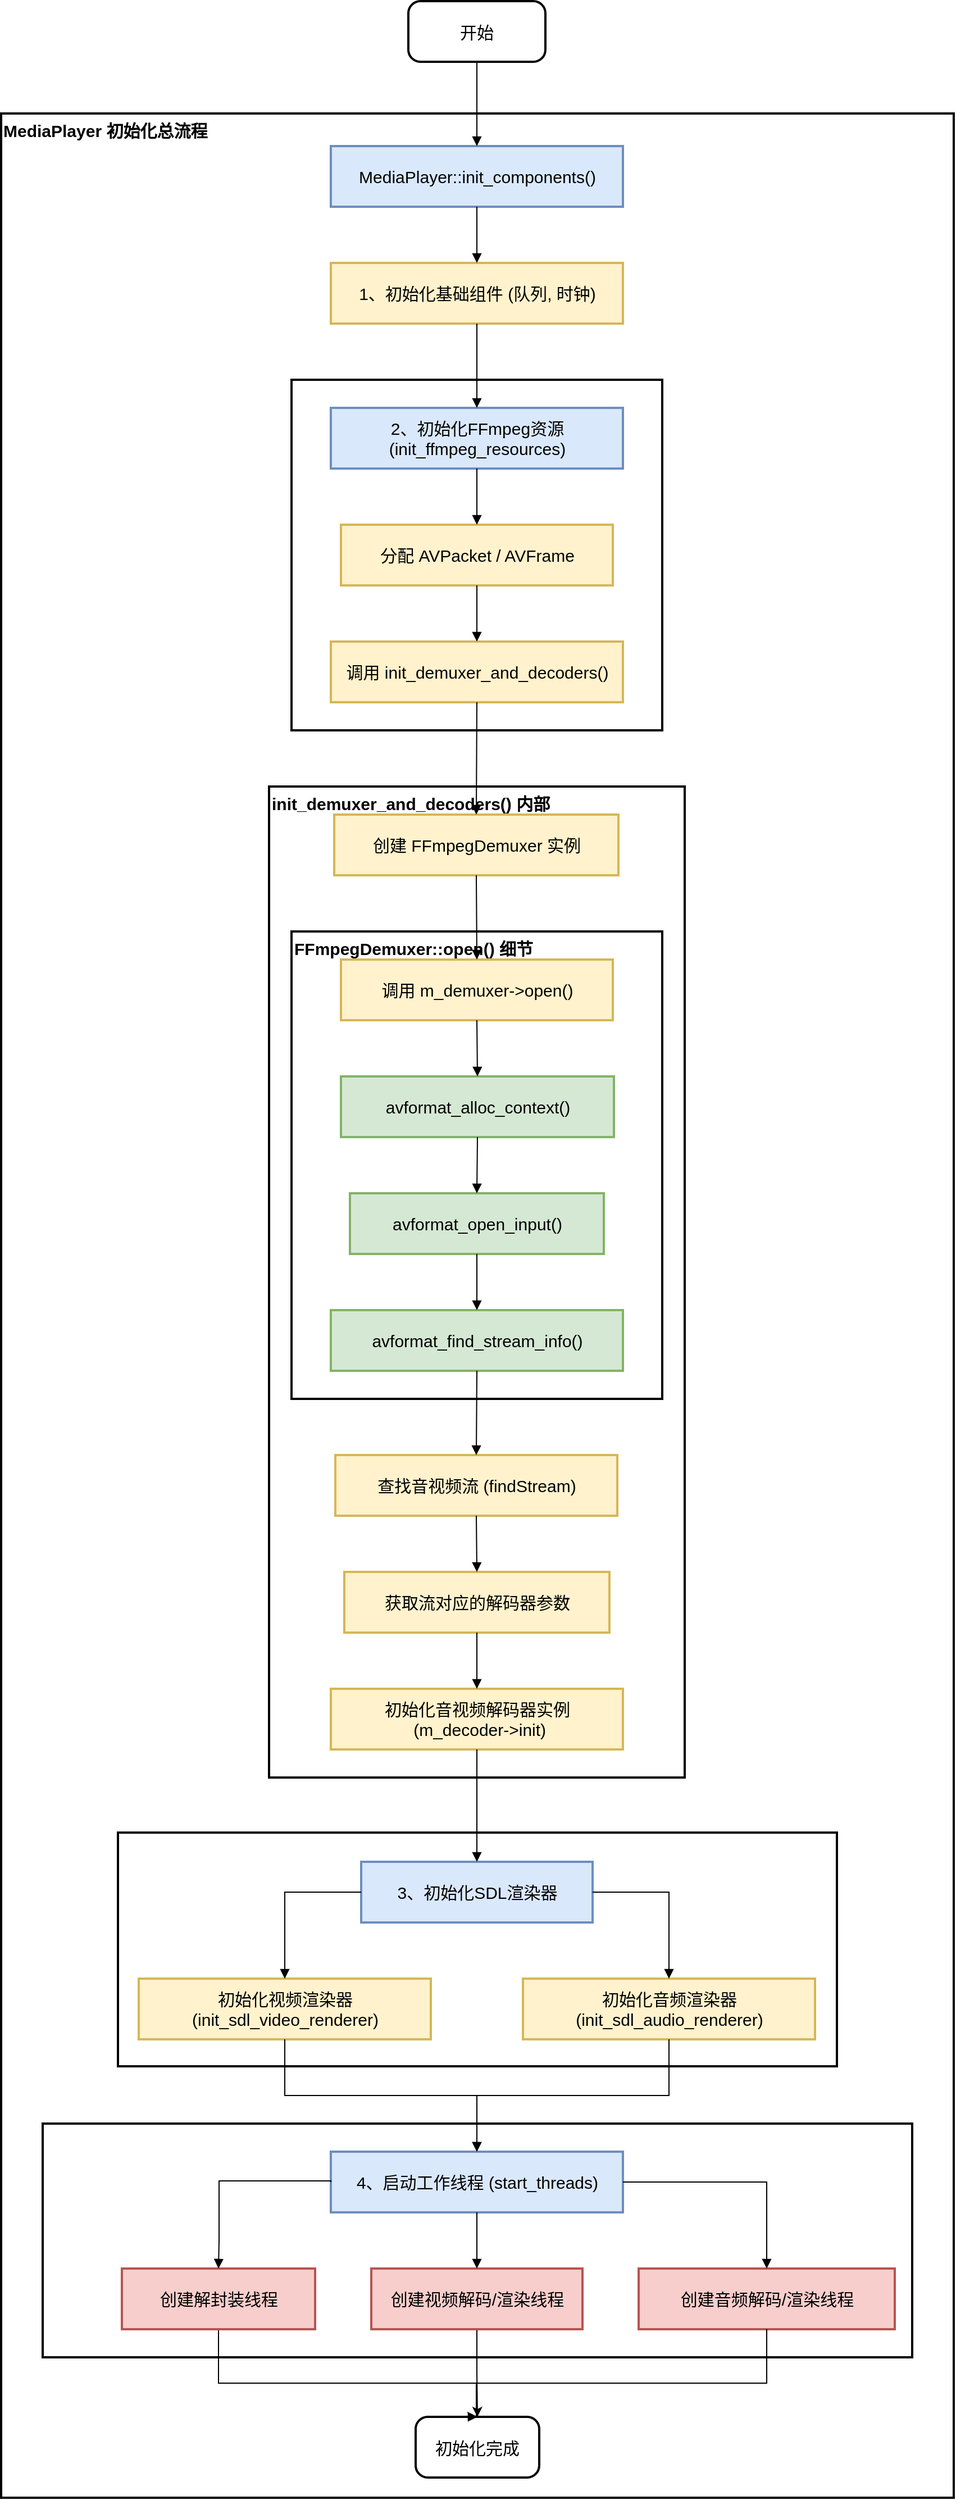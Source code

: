 <mxfile version="27.0.9">
  <diagram name="第 1 页" id="1Yl_RgYEbclC4mf_u3So">
    <mxGraphModel dx="-671" dy="597" grid="1" gridSize="10" guides="1" tooltips="1" connect="1" arrows="1" fold="1" page="1" pageScale="1" pageWidth="827" pageHeight="1169" math="0" shadow="0">
      <root>
        <mxCell id="0" />
        <mxCell id="1" parent="0" />
        <mxCell id="iAqI1snlVB3uqglqqR-K-1" value="MediaPlayer 初始化总流程" style="whiteSpace=wrap;strokeWidth=2;align=left;verticalAlign=top;fontStyle=1;fontSize=15;" parent="1" vertex="1">
          <mxGeometry x="1810" y="120" width="848" height="2122" as="geometry" />
        </mxCell>
        <mxCell id="iAqI1snlVB3uqglqqR-K-2" value="" style="whiteSpace=wrap;strokeWidth=2;align=left;verticalAlign=top;fontStyle=1;fontSize=15;" parent="1" vertex="1">
          <mxGeometry x="1847" y="1909" width="774" height="208" as="geometry" />
        </mxCell>
        <mxCell id="iAqI1snlVB3uqglqqR-K-3" value="" style="whiteSpace=wrap;strokeWidth=2;align=left;verticalAlign=top;fontStyle=1;fontSize=15;" parent="1" vertex="1">
          <mxGeometry x="1914" y="1650" width="640" height="208" as="geometry" />
        </mxCell>
        <mxCell id="iAqI1snlVB3uqglqqR-K-4" value="init_demuxer_and_decoders() 内部" style="whiteSpace=wrap;strokeWidth=2;align=left;verticalAlign=top;fontStyle=1;fontSize=15;" parent="1" vertex="1">
          <mxGeometry x="2048.5" y="719" width="370" height="882" as="geometry" />
        </mxCell>
        <mxCell id="iAqI1snlVB3uqglqqR-K-5" value="FFmpegDemuxer::open() 细节" style="whiteSpace=wrap;strokeWidth=2;align=left;verticalAlign=top;fontStyle=1;fontSize=15;" parent="1" vertex="1">
          <mxGeometry x="2068.5" y="848" width="330" height="416" as="geometry" />
        </mxCell>
        <mxCell id="iAqI1snlVB3uqglqqR-K-6" value="" style="whiteSpace=wrap;strokeWidth=2;align=left;verticalAlign=top;fontStyle=1;fontSize=15;" parent="1" vertex="1">
          <mxGeometry x="2068.5" y="357" width="330" height="312" as="geometry" />
        </mxCell>
        <mxCell id="iAqI1snlVB3uqglqqR-K-7" value="开始" style="rounded=1;arcSize=20;strokeWidth=2;fontSize=15;" parent="1" vertex="1">
          <mxGeometry x="2172.5" y="20" width="122" height="54" as="geometry" />
        </mxCell>
        <mxCell id="iAqI1snlVB3uqglqqR-K-8" value="MediaPlayer::init_components()" style="whiteSpace=wrap;strokeWidth=2;fontSize=15;fillColor=#dae8fc;strokeColor=#6c8ebf;" parent="1" vertex="1">
          <mxGeometry x="2103.5" y="149" width="260" height="54" as="geometry" />
        </mxCell>
        <mxCell id="iAqI1snlVB3uqglqqR-K-9" value="1、初始化基础组件 (队列, 时钟)" style="whiteSpace=wrap;strokeWidth=2;fontSize=15;fillColor=#fff2cc;strokeColor=#d6b656;" parent="1" vertex="1">
          <mxGeometry x="2103.5" y="253" width="260" height="54" as="geometry" />
        </mxCell>
        <mxCell id="iAqI1snlVB3uqglqqR-K-10" value="2、初始化FFmpeg资源 &#xa;(init_ffmpeg_resources)" style="whiteSpace=wrap;strokeWidth=2;fontSize=15;fillColor=#dae8fc;strokeColor=#6c8ebf;" parent="1" vertex="1">
          <mxGeometry x="2103.5" y="382" width="260" height="54" as="geometry" />
        </mxCell>
        <mxCell id="iAqI1snlVB3uqglqqR-K-11" value="分配 AVPacket / AVFrame" style="whiteSpace=wrap;strokeWidth=2;fontSize=15;fillColor=#fff2cc;strokeColor=#d6b656;" parent="1" vertex="1">
          <mxGeometry x="2112.5" y="486" width="242" height="54" as="geometry" />
        </mxCell>
        <mxCell id="iAqI1snlVB3uqglqqR-K-12" value="调用 init_demuxer_and_decoders()" style="whiteSpace=wrap;strokeWidth=2;fontSize=15;fillColor=#fff2cc;strokeColor=#d6b656;" parent="1" vertex="1">
          <mxGeometry x="2103.5" y="590" width="260" height="54" as="geometry" />
        </mxCell>
        <mxCell id="iAqI1snlVB3uqglqqR-K-13" value="创建 FFmpegDemuxer 实例" style="whiteSpace=wrap;strokeWidth=2;fontSize=15;fillColor=#fff2cc;strokeColor=#d6b656;" parent="1" vertex="1">
          <mxGeometry x="2106.5" y="744" width="253" height="54" as="geometry" />
        </mxCell>
        <mxCell id="iAqI1snlVB3uqglqqR-K-14" value="调用 m_demuxer-&gt;open()" style="whiteSpace=wrap;strokeWidth=2;fontSize=15;fillColor=#fff2cc;strokeColor=#d6b656;" parent="1" vertex="1">
          <mxGeometry x="2112.5" y="873" width="242" height="54" as="geometry" />
        </mxCell>
        <mxCell id="iAqI1snlVB3uqglqqR-K-15" value="avformat_alloc_context()" style="whiteSpace=wrap;strokeWidth=2;fontSize=15;fillColor=#d5e8d4;strokeColor=#82b366;" parent="1" vertex="1">
          <mxGeometry x="2112.5" y="977" width="243" height="54" as="geometry" />
        </mxCell>
        <mxCell id="iAqI1snlVB3uqglqqR-K-16" value="avformat_open_input()" style="whiteSpace=wrap;strokeWidth=2;fontSize=15;fillColor=#d5e8d4;strokeColor=#82b366;" parent="1" vertex="1">
          <mxGeometry x="2120.5" y="1081" width="226" height="54" as="geometry" />
        </mxCell>
        <mxCell id="iAqI1snlVB3uqglqqR-K-17" value="avformat_find_stream_info()" style="whiteSpace=wrap;strokeWidth=2;fontSize=15;fillColor=#d5e8d4;strokeColor=#82b366;" parent="1" vertex="1">
          <mxGeometry x="2103.5" y="1185" width="260" height="54" as="geometry" />
        </mxCell>
        <mxCell id="iAqI1snlVB3uqglqqR-K-18" value="查找音视频流 (findStream)" style="whiteSpace=wrap;strokeWidth=2;fontSize=15;fillColor=#fff2cc;strokeColor=#d6b656;" parent="1" vertex="1">
          <mxGeometry x="2107.5" y="1314" width="251" height="54" as="geometry" />
        </mxCell>
        <mxCell id="iAqI1snlVB3uqglqqR-K-19" value="获取流对应的解码器参数" style="whiteSpace=wrap;strokeWidth=2;fontSize=15;fillColor=#fff2cc;strokeColor=#d6b656;" parent="1" vertex="1">
          <mxGeometry x="2115.5" y="1418" width="236" height="54" as="geometry" />
        </mxCell>
        <mxCell id="iAqI1snlVB3uqglqqR-K-20" value="初始化音视频解码器实例&#xa; (m_decoder-&gt;init)" style="whiteSpace=wrap;strokeWidth=2;fontSize=15;fillColor=#fff2cc;strokeColor=#d6b656;" parent="1" vertex="1">
          <mxGeometry x="2103.5" y="1522" width="260" height="54" as="geometry" />
        </mxCell>
        <mxCell id="iAqI1snlVB3uqglqqR-K-21" value="3、初始化SDL渲染器" style="whiteSpace=wrap;strokeWidth=2;fontSize=15;fillColor=#dae8fc;strokeColor=#6c8ebf;" parent="1" vertex="1">
          <mxGeometry x="2130.5" y="1676" width="206" height="54" as="geometry" />
        </mxCell>
        <mxCell id="iAqI1snlVB3uqglqqR-K-22" value="初始化视频渲染器 (init_sdl_video_renderer)" style="whiteSpace=wrap;strokeWidth=2;fontSize=15;fillColor=#fff2cc;strokeColor=#d6b656;" parent="1" vertex="1">
          <mxGeometry x="1932.5" y="1780" width="260" height="54" as="geometry" />
        </mxCell>
        <mxCell id="iAqI1snlVB3uqglqqR-K-23" value="初始化音频渲染器 (init_sdl_audio_renderer)" style="whiteSpace=wrap;strokeWidth=2;fontSize=15;fillColor=#fff2cc;strokeColor=#d6b656;" parent="1" vertex="1">
          <mxGeometry x="2274.5" y="1780" width="260" height="54" as="geometry" />
        </mxCell>
        <mxCell id="iAqI1snlVB3uqglqqR-K-24" value="4、启动工作线程 (start_threads)" style="whiteSpace=wrap;strokeWidth=2;fontSize=15;fillColor=#dae8fc;strokeColor=#6c8ebf;" parent="1" vertex="1">
          <mxGeometry x="2103.5" y="1934" width="260" height="54" as="geometry" />
        </mxCell>
        <mxCell id="5L7LW18AL9VhO3CFZRaL-2" style="edgeStyle=orthogonalEdgeStyle;rounded=0;orthogonalLoop=1;jettySize=auto;html=1;entryX=0.5;entryY=0;entryDx=0;entryDy=0;" edge="1" parent="1" source="iAqI1snlVB3uqglqqR-K-25" target="iAqI1snlVB3uqglqqR-K-28">
          <mxGeometry relative="1" as="geometry">
            <Array as="points">
              <mxPoint x="2003" y="2140" />
              <mxPoint x="2233" y="2140" />
            </Array>
          </mxGeometry>
        </mxCell>
        <mxCell id="iAqI1snlVB3uqglqqR-K-25" value="创建解封装线程" style="whiteSpace=wrap;strokeWidth=2;fontSize=15;fillColor=#f8cecc;strokeColor=#b85450;" parent="1" vertex="1">
          <mxGeometry x="1917.5" y="2038" width="172" height="54" as="geometry" />
        </mxCell>
        <mxCell id="5L7LW18AL9VhO3CFZRaL-1" style="edgeStyle=orthogonalEdgeStyle;rounded=0;orthogonalLoop=1;jettySize=auto;html=1;" edge="1" parent="1" source="iAqI1snlVB3uqglqqR-K-26" target="iAqI1snlVB3uqglqqR-K-28">
          <mxGeometry relative="1" as="geometry" />
        </mxCell>
        <mxCell id="iAqI1snlVB3uqglqqR-K-26" value="创建视频解码/渲染线程" style="whiteSpace=wrap;strokeWidth=2;fontSize=15;fillColor=#f8cecc;strokeColor=#b85450;" parent="1" vertex="1">
          <mxGeometry x="2139.5" y="2038" width="188" height="54" as="geometry" />
        </mxCell>
        <mxCell id="iAqI1snlVB3uqglqqR-K-27" value="创建音频解码/渲染线程" style="whiteSpace=wrap;strokeWidth=2;fontSize=15;fillColor=#f8cecc;strokeColor=#b85450;" parent="1" vertex="1">
          <mxGeometry x="2377.5" y="2038" width="228" height="54" as="geometry" />
        </mxCell>
        <mxCell id="iAqI1snlVB3uqglqqR-K-28" value="初始化完成" style="rounded=1;arcSize=20;strokeWidth=2;fontSize=15;" parent="1" vertex="1">
          <mxGeometry x="2179" y="2170" width="110" height="54" as="geometry" />
        </mxCell>
        <mxCell id="iAqI1snlVB3uqglqqR-K-29" value="" style="curved=1;startArrow=none;endArrow=block;exitX=0.5;exitY=1;entryX=0.5;entryY=0;rounded=0;" parent="1" source="iAqI1snlVB3uqglqqR-K-7" target="iAqI1snlVB3uqglqqR-K-8" edge="1">
          <mxGeometry relative="1" as="geometry">
            <Array as="points" />
          </mxGeometry>
        </mxCell>
        <mxCell id="iAqI1snlVB3uqglqqR-K-30" value="" style="curved=1;startArrow=none;endArrow=block;exitX=0.5;exitY=1;entryX=0.5;entryY=0;rounded=0;" parent="1" source="iAqI1snlVB3uqglqqR-K-8" target="iAqI1snlVB3uqglqqR-K-9" edge="1">
          <mxGeometry relative="1" as="geometry">
            <Array as="points" />
          </mxGeometry>
        </mxCell>
        <mxCell id="iAqI1snlVB3uqglqqR-K-31" value="" style="curved=1;startArrow=none;endArrow=block;exitX=0.5;exitY=1;entryX=0.5;entryY=0;rounded=0;" parent="1" source="iAqI1snlVB3uqglqqR-K-9" target="iAqI1snlVB3uqglqqR-K-10" edge="1">
          <mxGeometry relative="1" as="geometry">
            <Array as="points" />
          </mxGeometry>
        </mxCell>
        <mxCell id="iAqI1snlVB3uqglqqR-K-32" value="" style="curved=1;startArrow=none;endArrow=block;exitX=0.5;exitY=1;entryX=0.5;entryY=0;rounded=0;" parent="1" source="iAqI1snlVB3uqglqqR-K-10" target="iAqI1snlVB3uqglqqR-K-11" edge="1">
          <mxGeometry relative="1" as="geometry">
            <Array as="points" />
          </mxGeometry>
        </mxCell>
        <mxCell id="iAqI1snlVB3uqglqqR-K-33" value="" style="curved=1;startArrow=none;endArrow=block;exitX=0.5;exitY=1;entryX=0.5;entryY=0;rounded=0;" parent="1" source="iAqI1snlVB3uqglqqR-K-11" target="iAqI1snlVB3uqglqqR-K-12" edge="1">
          <mxGeometry relative="1" as="geometry">
            <Array as="points" />
          </mxGeometry>
        </mxCell>
        <mxCell id="iAqI1snlVB3uqglqqR-K-34" value="" style="curved=1;startArrow=none;endArrow=block;exitX=0.5;exitY=1;entryX=0.5;entryY=0;rounded=0;" parent="1" source="iAqI1snlVB3uqglqqR-K-12" target="iAqI1snlVB3uqglqqR-K-13" edge="1">
          <mxGeometry relative="1" as="geometry">
            <Array as="points" />
          </mxGeometry>
        </mxCell>
        <mxCell id="iAqI1snlVB3uqglqqR-K-35" value="" style="curved=1;startArrow=none;endArrow=block;exitX=0.5;exitY=1;entryX=0.5;entryY=0;rounded=0;" parent="1" source="iAqI1snlVB3uqglqqR-K-13" target="iAqI1snlVB3uqglqqR-K-14" edge="1">
          <mxGeometry relative="1" as="geometry">
            <Array as="points" />
          </mxGeometry>
        </mxCell>
        <mxCell id="iAqI1snlVB3uqglqqR-K-36" value="" style="curved=1;startArrow=none;endArrow=block;exitX=0.5;exitY=1;entryX=0.5;entryY=0;rounded=0;" parent="1" source="iAqI1snlVB3uqglqqR-K-14" target="iAqI1snlVB3uqglqqR-K-15" edge="1">
          <mxGeometry relative="1" as="geometry">
            <Array as="points" />
          </mxGeometry>
        </mxCell>
        <mxCell id="iAqI1snlVB3uqglqqR-K-37" value="" style="curved=1;startArrow=none;endArrow=block;exitX=0.5;exitY=1;entryX=0.5;entryY=0;rounded=0;" parent="1" source="iAqI1snlVB3uqglqqR-K-15" target="iAqI1snlVB3uqglqqR-K-16" edge="1">
          <mxGeometry relative="1" as="geometry">
            <Array as="points" />
          </mxGeometry>
        </mxCell>
        <mxCell id="iAqI1snlVB3uqglqqR-K-38" value="" style="curved=1;startArrow=none;endArrow=block;exitX=0.5;exitY=1;entryX=0.5;entryY=0;rounded=0;" parent="1" source="iAqI1snlVB3uqglqqR-K-16" target="iAqI1snlVB3uqglqqR-K-17" edge="1">
          <mxGeometry relative="1" as="geometry">
            <Array as="points" />
          </mxGeometry>
        </mxCell>
        <mxCell id="iAqI1snlVB3uqglqqR-K-39" value="" style="curved=1;startArrow=none;endArrow=block;exitX=0.5;exitY=1;entryX=0.5;entryY=0;rounded=0;" parent="1" source="iAqI1snlVB3uqglqqR-K-17" target="iAqI1snlVB3uqglqqR-K-18" edge="1">
          <mxGeometry relative="1" as="geometry">
            <Array as="points" />
          </mxGeometry>
        </mxCell>
        <mxCell id="iAqI1snlVB3uqglqqR-K-40" value="" style="curved=1;startArrow=none;endArrow=block;exitX=0.5;exitY=1;entryX=0.5;entryY=0;rounded=0;" parent="1" source="iAqI1snlVB3uqglqqR-K-18" target="iAqI1snlVB3uqglqqR-K-19" edge="1">
          <mxGeometry relative="1" as="geometry">
            <Array as="points" />
          </mxGeometry>
        </mxCell>
        <mxCell id="iAqI1snlVB3uqglqqR-K-41" value="" style="curved=1;startArrow=none;endArrow=block;exitX=0.5;exitY=1;entryX=0.5;entryY=0;rounded=0;" parent="1" source="iAqI1snlVB3uqglqqR-K-19" target="iAqI1snlVB3uqglqqR-K-20" edge="1">
          <mxGeometry relative="1" as="geometry">
            <Array as="points" />
          </mxGeometry>
        </mxCell>
        <mxCell id="iAqI1snlVB3uqglqqR-K-42" value="" style="curved=1;startArrow=none;endArrow=block;exitX=0.5;exitY=1;entryX=0.5;entryY=0;rounded=0;" parent="1" source="iAqI1snlVB3uqglqqR-K-20" target="iAqI1snlVB3uqglqqR-K-21" edge="1">
          <mxGeometry relative="1" as="geometry">
            <Array as="points" />
          </mxGeometry>
        </mxCell>
        <mxCell id="iAqI1snlVB3uqglqqR-K-43" value="" style="startArrow=none;endArrow=block;exitX=0;exitY=0.5;entryX=0.5;entryY=0;rounded=0;edgeStyle=orthogonalEdgeStyle;exitDx=0;exitDy=0;" parent="1" source="iAqI1snlVB3uqglqqR-K-21" target="iAqI1snlVB3uqglqqR-K-22" edge="1">
          <mxGeometry relative="1" as="geometry">
            <Array as="points">
              <mxPoint x="2062.5" y="1703" />
            </Array>
          </mxGeometry>
        </mxCell>
        <mxCell id="iAqI1snlVB3uqglqqR-K-44" value="" style="startArrow=none;endArrow=block;exitX=1;exitY=0.5;entryX=0.5;entryY=0;rounded=0;edgeStyle=orthogonalEdgeStyle;exitDx=0;exitDy=0;" parent="1" source="iAqI1snlVB3uqglqqR-K-21" target="iAqI1snlVB3uqglqqR-K-23" edge="1">
          <mxGeometry relative="1" as="geometry" />
        </mxCell>
        <mxCell id="iAqI1snlVB3uqglqqR-K-45" value="" style="startArrow=none;endArrow=block;exitX=0.5;exitY=1;entryX=0.5;entryY=0;rounded=0;edgeStyle=orthogonalEdgeStyle;entryDx=0;entryDy=0;" parent="1" source="iAqI1snlVB3uqglqqR-K-22" target="iAqI1snlVB3uqglqqR-K-24" edge="1">
          <mxGeometry relative="1" as="geometry" />
        </mxCell>
        <mxCell id="iAqI1snlVB3uqglqqR-K-46" value="" style="startArrow=none;endArrow=block;exitX=0.5;exitY=1;rounded=0;edgeStyle=orthogonalEdgeStyle;" parent="1" source="iAqI1snlVB3uqglqqR-K-23" target="iAqI1snlVB3uqglqqR-K-24" edge="1">
          <mxGeometry relative="1" as="geometry" />
        </mxCell>
        <mxCell id="iAqI1snlVB3uqglqqR-K-47" value="" style="startArrow=none;endArrow=block;exitX=0;exitY=0.5;entryX=0.5;entryY=0;rounded=0;edgeStyle=orthogonalEdgeStyle;exitDx=0;exitDy=0;" parent="1" source="iAqI1snlVB3uqglqqR-K-24" target="iAqI1snlVB3uqglqqR-K-25" edge="1">
          <mxGeometry relative="1" as="geometry">
            <Array as="points">
              <mxPoint x="2104" y="1960" />
              <mxPoint x="2004" y="1960" />
              <mxPoint x="2004" y="2013" />
              <mxPoint x="2004" y="2013" />
            </Array>
          </mxGeometry>
        </mxCell>
        <mxCell id="iAqI1snlVB3uqglqqR-K-48" value="" style="startArrow=none;endArrow=block;exitX=0.5;exitY=1;entryX=0.5;entryY=0;rounded=0;edgeStyle=orthogonalEdgeStyle;" parent="1" source="iAqI1snlVB3uqglqqR-K-24" target="iAqI1snlVB3uqglqqR-K-26" edge="1">
          <mxGeometry relative="1" as="geometry" />
        </mxCell>
        <mxCell id="iAqI1snlVB3uqglqqR-K-49" value="" style="startArrow=none;endArrow=block;exitX=1;exitY=0.5;entryX=0.5;entryY=0;rounded=0;edgeStyle=orthogonalEdgeStyle;exitDx=0;exitDy=0;" parent="1" source="iAqI1snlVB3uqglqqR-K-24" target="iAqI1snlVB3uqglqqR-K-27" edge="1">
          <mxGeometry relative="1" as="geometry" />
        </mxCell>
        <mxCell id="iAqI1snlVB3uqglqqR-K-50" value="" style="startArrow=none;endArrow=block;exitX=0.5;exitY=1;entryX=0.5;entryY=0;rounded=0;edgeStyle=orthogonalEdgeStyle;" parent="1" source="iAqI1snlVB3uqglqqR-K-27" target="iAqI1snlVB3uqglqqR-K-28" edge="1">
          <mxGeometry relative="1" as="geometry">
            <Array as="points">
              <mxPoint x="2491" y="2140" />
              <mxPoint x="2233" y="2140" />
            </Array>
          </mxGeometry>
        </mxCell>
      </root>
    </mxGraphModel>
  </diagram>
</mxfile>
